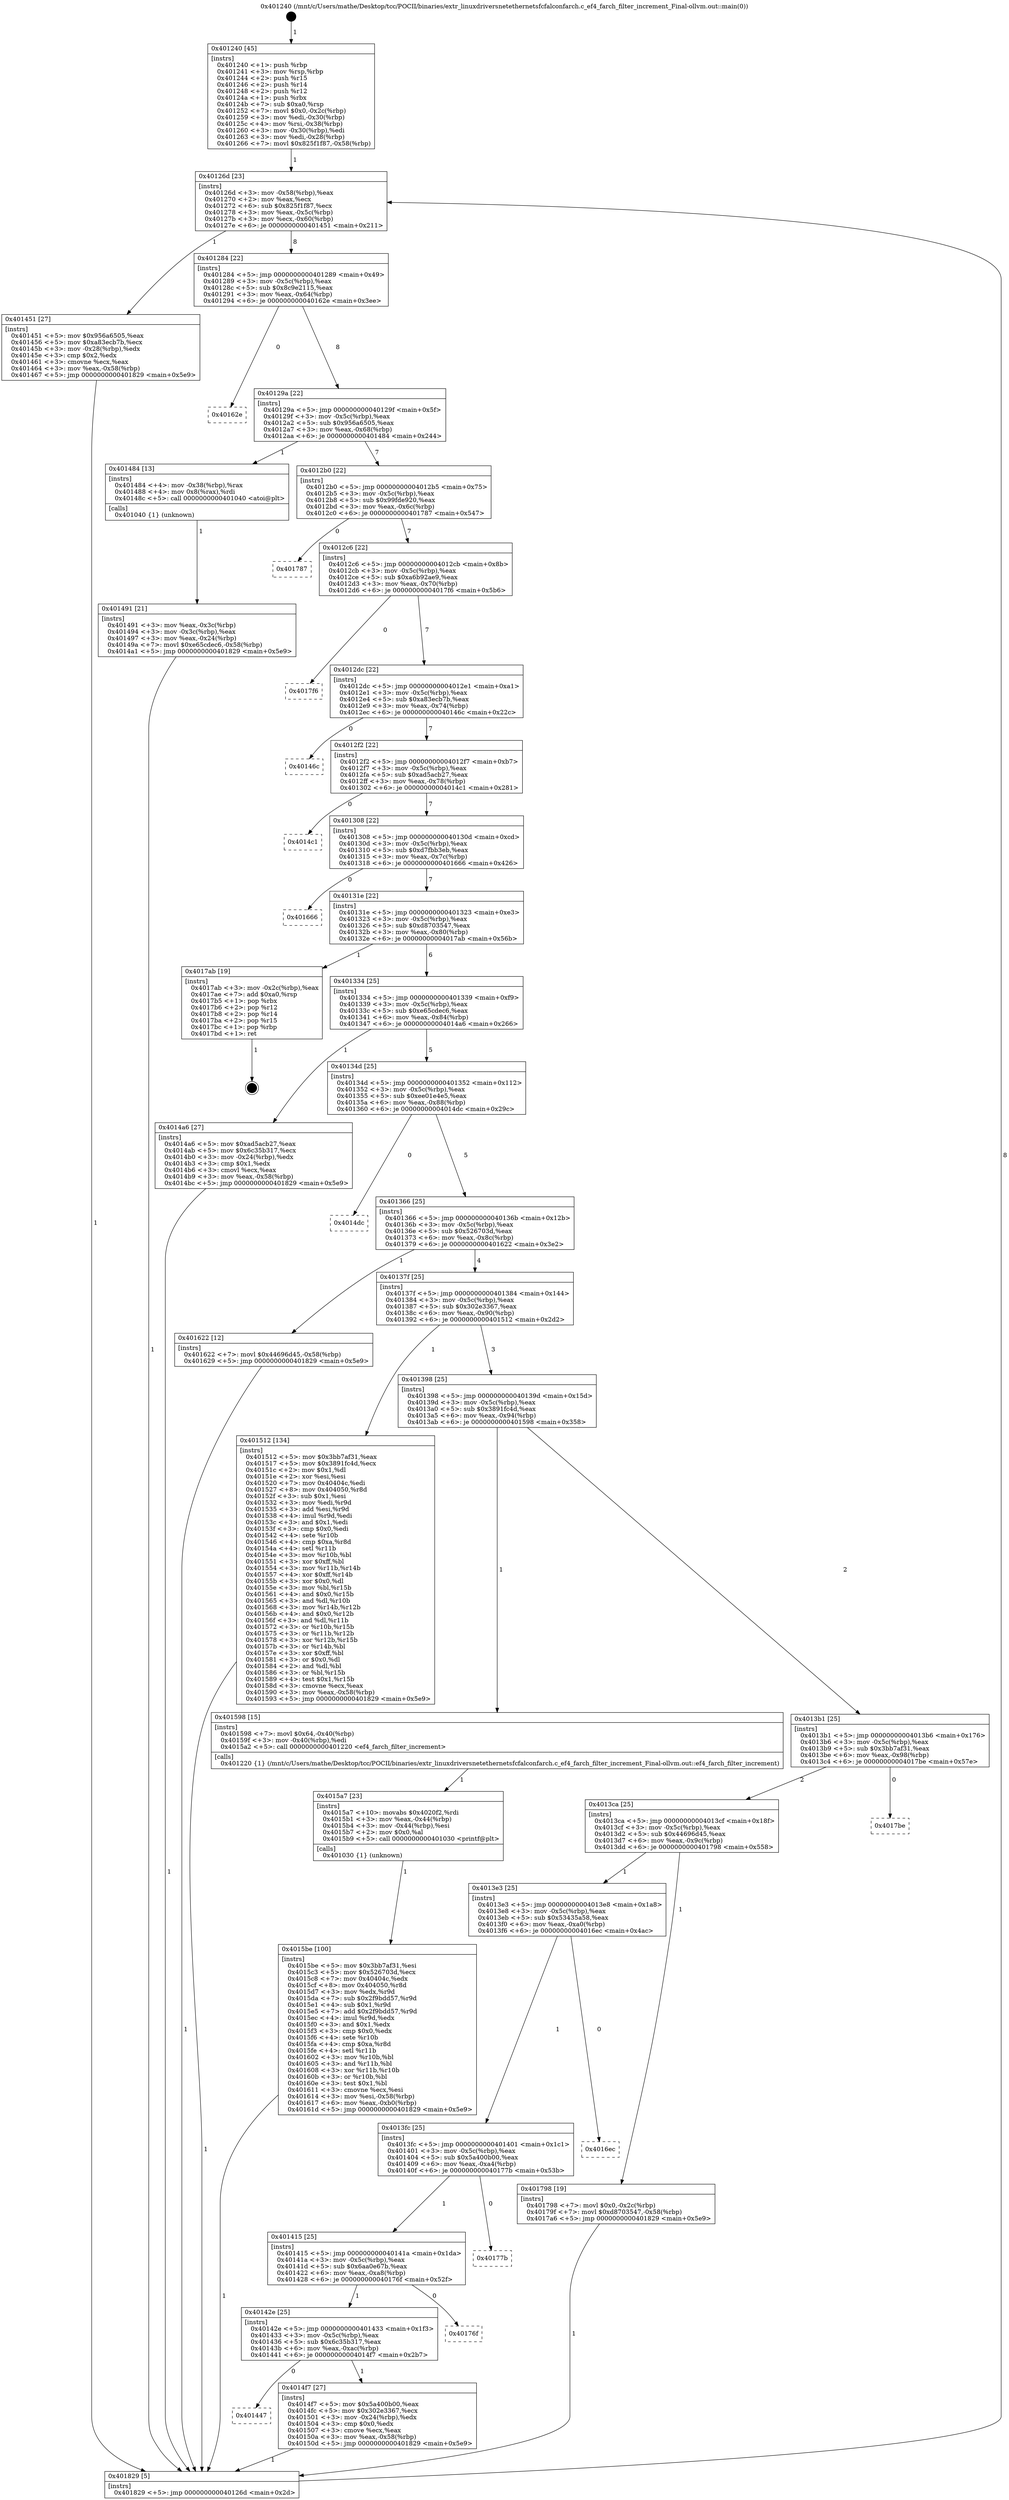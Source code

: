 digraph "0x401240" {
  label = "0x401240 (/mnt/c/Users/mathe/Desktop/tcc/POCII/binaries/extr_linuxdriversnetethernetsfcfalconfarch.c_ef4_farch_filter_increment_Final-ollvm.out::main(0))"
  labelloc = "t"
  node[shape=record]

  Entry [label="",width=0.3,height=0.3,shape=circle,fillcolor=black,style=filled]
  "0x40126d" [label="{
     0x40126d [23]\l
     | [instrs]\l
     &nbsp;&nbsp;0x40126d \<+3\>: mov -0x58(%rbp),%eax\l
     &nbsp;&nbsp;0x401270 \<+2\>: mov %eax,%ecx\l
     &nbsp;&nbsp;0x401272 \<+6\>: sub $0x825f1f87,%ecx\l
     &nbsp;&nbsp;0x401278 \<+3\>: mov %eax,-0x5c(%rbp)\l
     &nbsp;&nbsp;0x40127b \<+3\>: mov %ecx,-0x60(%rbp)\l
     &nbsp;&nbsp;0x40127e \<+6\>: je 0000000000401451 \<main+0x211\>\l
  }"]
  "0x401451" [label="{
     0x401451 [27]\l
     | [instrs]\l
     &nbsp;&nbsp;0x401451 \<+5\>: mov $0x956a6505,%eax\l
     &nbsp;&nbsp;0x401456 \<+5\>: mov $0xa83ecb7b,%ecx\l
     &nbsp;&nbsp;0x40145b \<+3\>: mov -0x28(%rbp),%edx\l
     &nbsp;&nbsp;0x40145e \<+3\>: cmp $0x2,%edx\l
     &nbsp;&nbsp;0x401461 \<+3\>: cmovne %ecx,%eax\l
     &nbsp;&nbsp;0x401464 \<+3\>: mov %eax,-0x58(%rbp)\l
     &nbsp;&nbsp;0x401467 \<+5\>: jmp 0000000000401829 \<main+0x5e9\>\l
  }"]
  "0x401284" [label="{
     0x401284 [22]\l
     | [instrs]\l
     &nbsp;&nbsp;0x401284 \<+5\>: jmp 0000000000401289 \<main+0x49\>\l
     &nbsp;&nbsp;0x401289 \<+3\>: mov -0x5c(%rbp),%eax\l
     &nbsp;&nbsp;0x40128c \<+5\>: sub $0x8c9e2115,%eax\l
     &nbsp;&nbsp;0x401291 \<+3\>: mov %eax,-0x64(%rbp)\l
     &nbsp;&nbsp;0x401294 \<+6\>: je 000000000040162e \<main+0x3ee\>\l
  }"]
  "0x401829" [label="{
     0x401829 [5]\l
     | [instrs]\l
     &nbsp;&nbsp;0x401829 \<+5\>: jmp 000000000040126d \<main+0x2d\>\l
  }"]
  "0x401240" [label="{
     0x401240 [45]\l
     | [instrs]\l
     &nbsp;&nbsp;0x401240 \<+1\>: push %rbp\l
     &nbsp;&nbsp;0x401241 \<+3\>: mov %rsp,%rbp\l
     &nbsp;&nbsp;0x401244 \<+2\>: push %r15\l
     &nbsp;&nbsp;0x401246 \<+2\>: push %r14\l
     &nbsp;&nbsp;0x401248 \<+2\>: push %r12\l
     &nbsp;&nbsp;0x40124a \<+1\>: push %rbx\l
     &nbsp;&nbsp;0x40124b \<+7\>: sub $0xa0,%rsp\l
     &nbsp;&nbsp;0x401252 \<+7\>: movl $0x0,-0x2c(%rbp)\l
     &nbsp;&nbsp;0x401259 \<+3\>: mov %edi,-0x30(%rbp)\l
     &nbsp;&nbsp;0x40125c \<+4\>: mov %rsi,-0x38(%rbp)\l
     &nbsp;&nbsp;0x401260 \<+3\>: mov -0x30(%rbp),%edi\l
     &nbsp;&nbsp;0x401263 \<+3\>: mov %edi,-0x28(%rbp)\l
     &nbsp;&nbsp;0x401266 \<+7\>: movl $0x825f1f87,-0x58(%rbp)\l
  }"]
  Exit [label="",width=0.3,height=0.3,shape=circle,fillcolor=black,style=filled,peripheries=2]
  "0x40162e" [label="{
     0x40162e\l
  }", style=dashed]
  "0x40129a" [label="{
     0x40129a [22]\l
     | [instrs]\l
     &nbsp;&nbsp;0x40129a \<+5\>: jmp 000000000040129f \<main+0x5f\>\l
     &nbsp;&nbsp;0x40129f \<+3\>: mov -0x5c(%rbp),%eax\l
     &nbsp;&nbsp;0x4012a2 \<+5\>: sub $0x956a6505,%eax\l
     &nbsp;&nbsp;0x4012a7 \<+3\>: mov %eax,-0x68(%rbp)\l
     &nbsp;&nbsp;0x4012aa \<+6\>: je 0000000000401484 \<main+0x244\>\l
  }"]
  "0x4015be" [label="{
     0x4015be [100]\l
     | [instrs]\l
     &nbsp;&nbsp;0x4015be \<+5\>: mov $0x3bb7af31,%esi\l
     &nbsp;&nbsp;0x4015c3 \<+5\>: mov $0x526703d,%ecx\l
     &nbsp;&nbsp;0x4015c8 \<+7\>: mov 0x40404c,%edx\l
     &nbsp;&nbsp;0x4015cf \<+8\>: mov 0x404050,%r8d\l
     &nbsp;&nbsp;0x4015d7 \<+3\>: mov %edx,%r9d\l
     &nbsp;&nbsp;0x4015da \<+7\>: sub $0x2f9bdd57,%r9d\l
     &nbsp;&nbsp;0x4015e1 \<+4\>: sub $0x1,%r9d\l
     &nbsp;&nbsp;0x4015e5 \<+7\>: add $0x2f9bdd57,%r9d\l
     &nbsp;&nbsp;0x4015ec \<+4\>: imul %r9d,%edx\l
     &nbsp;&nbsp;0x4015f0 \<+3\>: and $0x1,%edx\l
     &nbsp;&nbsp;0x4015f3 \<+3\>: cmp $0x0,%edx\l
     &nbsp;&nbsp;0x4015f6 \<+4\>: sete %r10b\l
     &nbsp;&nbsp;0x4015fa \<+4\>: cmp $0xa,%r8d\l
     &nbsp;&nbsp;0x4015fe \<+4\>: setl %r11b\l
     &nbsp;&nbsp;0x401602 \<+3\>: mov %r10b,%bl\l
     &nbsp;&nbsp;0x401605 \<+3\>: and %r11b,%bl\l
     &nbsp;&nbsp;0x401608 \<+3\>: xor %r11b,%r10b\l
     &nbsp;&nbsp;0x40160b \<+3\>: or %r10b,%bl\l
     &nbsp;&nbsp;0x40160e \<+3\>: test $0x1,%bl\l
     &nbsp;&nbsp;0x401611 \<+3\>: cmovne %ecx,%esi\l
     &nbsp;&nbsp;0x401614 \<+3\>: mov %esi,-0x58(%rbp)\l
     &nbsp;&nbsp;0x401617 \<+6\>: mov %eax,-0xb0(%rbp)\l
     &nbsp;&nbsp;0x40161d \<+5\>: jmp 0000000000401829 \<main+0x5e9\>\l
  }"]
  "0x401484" [label="{
     0x401484 [13]\l
     | [instrs]\l
     &nbsp;&nbsp;0x401484 \<+4\>: mov -0x38(%rbp),%rax\l
     &nbsp;&nbsp;0x401488 \<+4\>: mov 0x8(%rax),%rdi\l
     &nbsp;&nbsp;0x40148c \<+5\>: call 0000000000401040 \<atoi@plt\>\l
     | [calls]\l
     &nbsp;&nbsp;0x401040 \{1\} (unknown)\l
  }"]
  "0x4012b0" [label="{
     0x4012b0 [22]\l
     | [instrs]\l
     &nbsp;&nbsp;0x4012b0 \<+5\>: jmp 00000000004012b5 \<main+0x75\>\l
     &nbsp;&nbsp;0x4012b5 \<+3\>: mov -0x5c(%rbp),%eax\l
     &nbsp;&nbsp;0x4012b8 \<+5\>: sub $0x99fde920,%eax\l
     &nbsp;&nbsp;0x4012bd \<+3\>: mov %eax,-0x6c(%rbp)\l
     &nbsp;&nbsp;0x4012c0 \<+6\>: je 0000000000401787 \<main+0x547\>\l
  }"]
  "0x401491" [label="{
     0x401491 [21]\l
     | [instrs]\l
     &nbsp;&nbsp;0x401491 \<+3\>: mov %eax,-0x3c(%rbp)\l
     &nbsp;&nbsp;0x401494 \<+3\>: mov -0x3c(%rbp),%eax\l
     &nbsp;&nbsp;0x401497 \<+3\>: mov %eax,-0x24(%rbp)\l
     &nbsp;&nbsp;0x40149a \<+7\>: movl $0xe65cdec6,-0x58(%rbp)\l
     &nbsp;&nbsp;0x4014a1 \<+5\>: jmp 0000000000401829 \<main+0x5e9\>\l
  }"]
  "0x4015a7" [label="{
     0x4015a7 [23]\l
     | [instrs]\l
     &nbsp;&nbsp;0x4015a7 \<+10\>: movabs $0x4020f2,%rdi\l
     &nbsp;&nbsp;0x4015b1 \<+3\>: mov %eax,-0x44(%rbp)\l
     &nbsp;&nbsp;0x4015b4 \<+3\>: mov -0x44(%rbp),%esi\l
     &nbsp;&nbsp;0x4015b7 \<+2\>: mov $0x0,%al\l
     &nbsp;&nbsp;0x4015b9 \<+5\>: call 0000000000401030 \<printf@plt\>\l
     | [calls]\l
     &nbsp;&nbsp;0x401030 \{1\} (unknown)\l
  }"]
  "0x401787" [label="{
     0x401787\l
  }", style=dashed]
  "0x4012c6" [label="{
     0x4012c6 [22]\l
     | [instrs]\l
     &nbsp;&nbsp;0x4012c6 \<+5\>: jmp 00000000004012cb \<main+0x8b\>\l
     &nbsp;&nbsp;0x4012cb \<+3\>: mov -0x5c(%rbp),%eax\l
     &nbsp;&nbsp;0x4012ce \<+5\>: sub $0xa6b92ae9,%eax\l
     &nbsp;&nbsp;0x4012d3 \<+3\>: mov %eax,-0x70(%rbp)\l
     &nbsp;&nbsp;0x4012d6 \<+6\>: je 00000000004017f6 \<main+0x5b6\>\l
  }"]
  "0x401447" [label="{
     0x401447\l
  }", style=dashed]
  "0x4017f6" [label="{
     0x4017f6\l
  }", style=dashed]
  "0x4012dc" [label="{
     0x4012dc [22]\l
     | [instrs]\l
     &nbsp;&nbsp;0x4012dc \<+5\>: jmp 00000000004012e1 \<main+0xa1\>\l
     &nbsp;&nbsp;0x4012e1 \<+3\>: mov -0x5c(%rbp),%eax\l
     &nbsp;&nbsp;0x4012e4 \<+5\>: sub $0xa83ecb7b,%eax\l
     &nbsp;&nbsp;0x4012e9 \<+3\>: mov %eax,-0x74(%rbp)\l
     &nbsp;&nbsp;0x4012ec \<+6\>: je 000000000040146c \<main+0x22c\>\l
  }"]
  "0x4014f7" [label="{
     0x4014f7 [27]\l
     | [instrs]\l
     &nbsp;&nbsp;0x4014f7 \<+5\>: mov $0x5a400b00,%eax\l
     &nbsp;&nbsp;0x4014fc \<+5\>: mov $0x302e3367,%ecx\l
     &nbsp;&nbsp;0x401501 \<+3\>: mov -0x24(%rbp),%edx\l
     &nbsp;&nbsp;0x401504 \<+3\>: cmp $0x0,%edx\l
     &nbsp;&nbsp;0x401507 \<+3\>: cmove %ecx,%eax\l
     &nbsp;&nbsp;0x40150a \<+3\>: mov %eax,-0x58(%rbp)\l
     &nbsp;&nbsp;0x40150d \<+5\>: jmp 0000000000401829 \<main+0x5e9\>\l
  }"]
  "0x40146c" [label="{
     0x40146c\l
  }", style=dashed]
  "0x4012f2" [label="{
     0x4012f2 [22]\l
     | [instrs]\l
     &nbsp;&nbsp;0x4012f2 \<+5\>: jmp 00000000004012f7 \<main+0xb7\>\l
     &nbsp;&nbsp;0x4012f7 \<+3\>: mov -0x5c(%rbp),%eax\l
     &nbsp;&nbsp;0x4012fa \<+5\>: sub $0xad5acb27,%eax\l
     &nbsp;&nbsp;0x4012ff \<+3\>: mov %eax,-0x78(%rbp)\l
     &nbsp;&nbsp;0x401302 \<+6\>: je 00000000004014c1 \<main+0x281\>\l
  }"]
  "0x40142e" [label="{
     0x40142e [25]\l
     | [instrs]\l
     &nbsp;&nbsp;0x40142e \<+5\>: jmp 0000000000401433 \<main+0x1f3\>\l
     &nbsp;&nbsp;0x401433 \<+3\>: mov -0x5c(%rbp),%eax\l
     &nbsp;&nbsp;0x401436 \<+5\>: sub $0x6c35b317,%eax\l
     &nbsp;&nbsp;0x40143b \<+6\>: mov %eax,-0xac(%rbp)\l
     &nbsp;&nbsp;0x401441 \<+6\>: je 00000000004014f7 \<main+0x2b7\>\l
  }"]
  "0x4014c1" [label="{
     0x4014c1\l
  }", style=dashed]
  "0x401308" [label="{
     0x401308 [22]\l
     | [instrs]\l
     &nbsp;&nbsp;0x401308 \<+5\>: jmp 000000000040130d \<main+0xcd\>\l
     &nbsp;&nbsp;0x40130d \<+3\>: mov -0x5c(%rbp),%eax\l
     &nbsp;&nbsp;0x401310 \<+5\>: sub $0xd7fbb3eb,%eax\l
     &nbsp;&nbsp;0x401315 \<+3\>: mov %eax,-0x7c(%rbp)\l
     &nbsp;&nbsp;0x401318 \<+6\>: je 0000000000401666 \<main+0x426\>\l
  }"]
  "0x40176f" [label="{
     0x40176f\l
  }", style=dashed]
  "0x401666" [label="{
     0x401666\l
  }", style=dashed]
  "0x40131e" [label="{
     0x40131e [22]\l
     | [instrs]\l
     &nbsp;&nbsp;0x40131e \<+5\>: jmp 0000000000401323 \<main+0xe3\>\l
     &nbsp;&nbsp;0x401323 \<+3\>: mov -0x5c(%rbp),%eax\l
     &nbsp;&nbsp;0x401326 \<+5\>: sub $0xd8703547,%eax\l
     &nbsp;&nbsp;0x40132b \<+3\>: mov %eax,-0x80(%rbp)\l
     &nbsp;&nbsp;0x40132e \<+6\>: je 00000000004017ab \<main+0x56b\>\l
  }"]
  "0x401415" [label="{
     0x401415 [25]\l
     | [instrs]\l
     &nbsp;&nbsp;0x401415 \<+5\>: jmp 000000000040141a \<main+0x1da\>\l
     &nbsp;&nbsp;0x40141a \<+3\>: mov -0x5c(%rbp),%eax\l
     &nbsp;&nbsp;0x40141d \<+5\>: sub $0x6aa0e67b,%eax\l
     &nbsp;&nbsp;0x401422 \<+6\>: mov %eax,-0xa8(%rbp)\l
     &nbsp;&nbsp;0x401428 \<+6\>: je 000000000040176f \<main+0x52f\>\l
  }"]
  "0x4017ab" [label="{
     0x4017ab [19]\l
     | [instrs]\l
     &nbsp;&nbsp;0x4017ab \<+3\>: mov -0x2c(%rbp),%eax\l
     &nbsp;&nbsp;0x4017ae \<+7\>: add $0xa0,%rsp\l
     &nbsp;&nbsp;0x4017b5 \<+1\>: pop %rbx\l
     &nbsp;&nbsp;0x4017b6 \<+2\>: pop %r12\l
     &nbsp;&nbsp;0x4017b8 \<+2\>: pop %r14\l
     &nbsp;&nbsp;0x4017ba \<+2\>: pop %r15\l
     &nbsp;&nbsp;0x4017bc \<+1\>: pop %rbp\l
     &nbsp;&nbsp;0x4017bd \<+1\>: ret\l
  }"]
  "0x401334" [label="{
     0x401334 [25]\l
     | [instrs]\l
     &nbsp;&nbsp;0x401334 \<+5\>: jmp 0000000000401339 \<main+0xf9\>\l
     &nbsp;&nbsp;0x401339 \<+3\>: mov -0x5c(%rbp),%eax\l
     &nbsp;&nbsp;0x40133c \<+5\>: sub $0xe65cdec6,%eax\l
     &nbsp;&nbsp;0x401341 \<+6\>: mov %eax,-0x84(%rbp)\l
     &nbsp;&nbsp;0x401347 \<+6\>: je 00000000004014a6 \<main+0x266\>\l
  }"]
  "0x40177b" [label="{
     0x40177b\l
  }", style=dashed]
  "0x4014a6" [label="{
     0x4014a6 [27]\l
     | [instrs]\l
     &nbsp;&nbsp;0x4014a6 \<+5\>: mov $0xad5acb27,%eax\l
     &nbsp;&nbsp;0x4014ab \<+5\>: mov $0x6c35b317,%ecx\l
     &nbsp;&nbsp;0x4014b0 \<+3\>: mov -0x24(%rbp),%edx\l
     &nbsp;&nbsp;0x4014b3 \<+3\>: cmp $0x1,%edx\l
     &nbsp;&nbsp;0x4014b6 \<+3\>: cmovl %ecx,%eax\l
     &nbsp;&nbsp;0x4014b9 \<+3\>: mov %eax,-0x58(%rbp)\l
     &nbsp;&nbsp;0x4014bc \<+5\>: jmp 0000000000401829 \<main+0x5e9\>\l
  }"]
  "0x40134d" [label="{
     0x40134d [25]\l
     | [instrs]\l
     &nbsp;&nbsp;0x40134d \<+5\>: jmp 0000000000401352 \<main+0x112\>\l
     &nbsp;&nbsp;0x401352 \<+3\>: mov -0x5c(%rbp),%eax\l
     &nbsp;&nbsp;0x401355 \<+5\>: sub $0xee01e4e5,%eax\l
     &nbsp;&nbsp;0x40135a \<+6\>: mov %eax,-0x88(%rbp)\l
     &nbsp;&nbsp;0x401360 \<+6\>: je 00000000004014dc \<main+0x29c\>\l
  }"]
  "0x4013fc" [label="{
     0x4013fc [25]\l
     | [instrs]\l
     &nbsp;&nbsp;0x4013fc \<+5\>: jmp 0000000000401401 \<main+0x1c1\>\l
     &nbsp;&nbsp;0x401401 \<+3\>: mov -0x5c(%rbp),%eax\l
     &nbsp;&nbsp;0x401404 \<+5\>: sub $0x5a400b00,%eax\l
     &nbsp;&nbsp;0x401409 \<+6\>: mov %eax,-0xa4(%rbp)\l
     &nbsp;&nbsp;0x40140f \<+6\>: je 000000000040177b \<main+0x53b\>\l
  }"]
  "0x4014dc" [label="{
     0x4014dc\l
  }", style=dashed]
  "0x401366" [label="{
     0x401366 [25]\l
     | [instrs]\l
     &nbsp;&nbsp;0x401366 \<+5\>: jmp 000000000040136b \<main+0x12b\>\l
     &nbsp;&nbsp;0x40136b \<+3\>: mov -0x5c(%rbp),%eax\l
     &nbsp;&nbsp;0x40136e \<+5\>: sub $0x526703d,%eax\l
     &nbsp;&nbsp;0x401373 \<+6\>: mov %eax,-0x8c(%rbp)\l
     &nbsp;&nbsp;0x401379 \<+6\>: je 0000000000401622 \<main+0x3e2\>\l
  }"]
  "0x4016ec" [label="{
     0x4016ec\l
  }", style=dashed]
  "0x401622" [label="{
     0x401622 [12]\l
     | [instrs]\l
     &nbsp;&nbsp;0x401622 \<+7\>: movl $0x44696d45,-0x58(%rbp)\l
     &nbsp;&nbsp;0x401629 \<+5\>: jmp 0000000000401829 \<main+0x5e9\>\l
  }"]
  "0x40137f" [label="{
     0x40137f [25]\l
     | [instrs]\l
     &nbsp;&nbsp;0x40137f \<+5\>: jmp 0000000000401384 \<main+0x144\>\l
     &nbsp;&nbsp;0x401384 \<+3\>: mov -0x5c(%rbp),%eax\l
     &nbsp;&nbsp;0x401387 \<+5\>: sub $0x302e3367,%eax\l
     &nbsp;&nbsp;0x40138c \<+6\>: mov %eax,-0x90(%rbp)\l
     &nbsp;&nbsp;0x401392 \<+6\>: je 0000000000401512 \<main+0x2d2\>\l
  }"]
  "0x4013e3" [label="{
     0x4013e3 [25]\l
     | [instrs]\l
     &nbsp;&nbsp;0x4013e3 \<+5\>: jmp 00000000004013e8 \<main+0x1a8\>\l
     &nbsp;&nbsp;0x4013e8 \<+3\>: mov -0x5c(%rbp),%eax\l
     &nbsp;&nbsp;0x4013eb \<+5\>: sub $0x53435a58,%eax\l
     &nbsp;&nbsp;0x4013f0 \<+6\>: mov %eax,-0xa0(%rbp)\l
     &nbsp;&nbsp;0x4013f6 \<+6\>: je 00000000004016ec \<main+0x4ac\>\l
  }"]
  "0x401512" [label="{
     0x401512 [134]\l
     | [instrs]\l
     &nbsp;&nbsp;0x401512 \<+5\>: mov $0x3bb7af31,%eax\l
     &nbsp;&nbsp;0x401517 \<+5\>: mov $0x3891fc4d,%ecx\l
     &nbsp;&nbsp;0x40151c \<+2\>: mov $0x1,%dl\l
     &nbsp;&nbsp;0x40151e \<+2\>: xor %esi,%esi\l
     &nbsp;&nbsp;0x401520 \<+7\>: mov 0x40404c,%edi\l
     &nbsp;&nbsp;0x401527 \<+8\>: mov 0x404050,%r8d\l
     &nbsp;&nbsp;0x40152f \<+3\>: sub $0x1,%esi\l
     &nbsp;&nbsp;0x401532 \<+3\>: mov %edi,%r9d\l
     &nbsp;&nbsp;0x401535 \<+3\>: add %esi,%r9d\l
     &nbsp;&nbsp;0x401538 \<+4\>: imul %r9d,%edi\l
     &nbsp;&nbsp;0x40153c \<+3\>: and $0x1,%edi\l
     &nbsp;&nbsp;0x40153f \<+3\>: cmp $0x0,%edi\l
     &nbsp;&nbsp;0x401542 \<+4\>: sete %r10b\l
     &nbsp;&nbsp;0x401546 \<+4\>: cmp $0xa,%r8d\l
     &nbsp;&nbsp;0x40154a \<+4\>: setl %r11b\l
     &nbsp;&nbsp;0x40154e \<+3\>: mov %r10b,%bl\l
     &nbsp;&nbsp;0x401551 \<+3\>: xor $0xff,%bl\l
     &nbsp;&nbsp;0x401554 \<+3\>: mov %r11b,%r14b\l
     &nbsp;&nbsp;0x401557 \<+4\>: xor $0xff,%r14b\l
     &nbsp;&nbsp;0x40155b \<+3\>: xor $0x0,%dl\l
     &nbsp;&nbsp;0x40155e \<+3\>: mov %bl,%r15b\l
     &nbsp;&nbsp;0x401561 \<+4\>: and $0x0,%r15b\l
     &nbsp;&nbsp;0x401565 \<+3\>: and %dl,%r10b\l
     &nbsp;&nbsp;0x401568 \<+3\>: mov %r14b,%r12b\l
     &nbsp;&nbsp;0x40156b \<+4\>: and $0x0,%r12b\l
     &nbsp;&nbsp;0x40156f \<+3\>: and %dl,%r11b\l
     &nbsp;&nbsp;0x401572 \<+3\>: or %r10b,%r15b\l
     &nbsp;&nbsp;0x401575 \<+3\>: or %r11b,%r12b\l
     &nbsp;&nbsp;0x401578 \<+3\>: xor %r12b,%r15b\l
     &nbsp;&nbsp;0x40157b \<+3\>: or %r14b,%bl\l
     &nbsp;&nbsp;0x40157e \<+3\>: xor $0xff,%bl\l
     &nbsp;&nbsp;0x401581 \<+3\>: or $0x0,%dl\l
     &nbsp;&nbsp;0x401584 \<+2\>: and %dl,%bl\l
     &nbsp;&nbsp;0x401586 \<+3\>: or %bl,%r15b\l
     &nbsp;&nbsp;0x401589 \<+4\>: test $0x1,%r15b\l
     &nbsp;&nbsp;0x40158d \<+3\>: cmovne %ecx,%eax\l
     &nbsp;&nbsp;0x401590 \<+3\>: mov %eax,-0x58(%rbp)\l
     &nbsp;&nbsp;0x401593 \<+5\>: jmp 0000000000401829 \<main+0x5e9\>\l
  }"]
  "0x401398" [label="{
     0x401398 [25]\l
     | [instrs]\l
     &nbsp;&nbsp;0x401398 \<+5\>: jmp 000000000040139d \<main+0x15d\>\l
     &nbsp;&nbsp;0x40139d \<+3\>: mov -0x5c(%rbp),%eax\l
     &nbsp;&nbsp;0x4013a0 \<+5\>: sub $0x3891fc4d,%eax\l
     &nbsp;&nbsp;0x4013a5 \<+6\>: mov %eax,-0x94(%rbp)\l
     &nbsp;&nbsp;0x4013ab \<+6\>: je 0000000000401598 \<main+0x358\>\l
  }"]
  "0x401798" [label="{
     0x401798 [19]\l
     | [instrs]\l
     &nbsp;&nbsp;0x401798 \<+7\>: movl $0x0,-0x2c(%rbp)\l
     &nbsp;&nbsp;0x40179f \<+7\>: movl $0xd8703547,-0x58(%rbp)\l
     &nbsp;&nbsp;0x4017a6 \<+5\>: jmp 0000000000401829 \<main+0x5e9\>\l
  }"]
  "0x401598" [label="{
     0x401598 [15]\l
     | [instrs]\l
     &nbsp;&nbsp;0x401598 \<+7\>: movl $0x64,-0x40(%rbp)\l
     &nbsp;&nbsp;0x40159f \<+3\>: mov -0x40(%rbp),%edi\l
     &nbsp;&nbsp;0x4015a2 \<+5\>: call 0000000000401220 \<ef4_farch_filter_increment\>\l
     | [calls]\l
     &nbsp;&nbsp;0x401220 \{1\} (/mnt/c/Users/mathe/Desktop/tcc/POCII/binaries/extr_linuxdriversnetethernetsfcfalconfarch.c_ef4_farch_filter_increment_Final-ollvm.out::ef4_farch_filter_increment)\l
  }"]
  "0x4013b1" [label="{
     0x4013b1 [25]\l
     | [instrs]\l
     &nbsp;&nbsp;0x4013b1 \<+5\>: jmp 00000000004013b6 \<main+0x176\>\l
     &nbsp;&nbsp;0x4013b6 \<+3\>: mov -0x5c(%rbp),%eax\l
     &nbsp;&nbsp;0x4013b9 \<+5\>: sub $0x3bb7af31,%eax\l
     &nbsp;&nbsp;0x4013be \<+6\>: mov %eax,-0x98(%rbp)\l
     &nbsp;&nbsp;0x4013c4 \<+6\>: je 00000000004017be \<main+0x57e\>\l
  }"]
  "0x4013ca" [label="{
     0x4013ca [25]\l
     | [instrs]\l
     &nbsp;&nbsp;0x4013ca \<+5\>: jmp 00000000004013cf \<main+0x18f\>\l
     &nbsp;&nbsp;0x4013cf \<+3\>: mov -0x5c(%rbp),%eax\l
     &nbsp;&nbsp;0x4013d2 \<+5\>: sub $0x44696d45,%eax\l
     &nbsp;&nbsp;0x4013d7 \<+6\>: mov %eax,-0x9c(%rbp)\l
     &nbsp;&nbsp;0x4013dd \<+6\>: je 0000000000401798 \<main+0x558\>\l
  }"]
  "0x4017be" [label="{
     0x4017be\l
  }", style=dashed]
  Entry -> "0x401240" [label=" 1"]
  "0x40126d" -> "0x401451" [label=" 1"]
  "0x40126d" -> "0x401284" [label=" 8"]
  "0x401451" -> "0x401829" [label=" 1"]
  "0x401240" -> "0x40126d" [label=" 1"]
  "0x401829" -> "0x40126d" [label=" 8"]
  "0x4017ab" -> Exit [label=" 1"]
  "0x401284" -> "0x40162e" [label=" 0"]
  "0x401284" -> "0x40129a" [label=" 8"]
  "0x401798" -> "0x401829" [label=" 1"]
  "0x40129a" -> "0x401484" [label=" 1"]
  "0x40129a" -> "0x4012b0" [label=" 7"]
  "0x401484" -> "0x401491" [label=" 1"]
  "0x401491" -> "0x401829" [label=" 1"]
  "0x401622" -> "0x401829" [label=" 1"]
  "0x4012b0" -> "0x401787" [label=" 0"]
  "0x4012b0" -> "0x4012c6" [label=" 7"]
  "0x4015be" -> "0x401829" [label=" 1"]
  "0x4012c6" -> "0x4017f6" [label=" 0"]
  "0x4012c6" -> "0x4012dc" [label=" 7"]
  "0x4015a7" -> "0x4015be" [label=" 1"]
  "0x4012dc" -> "0x40146c" [label=" 0"]
  "0x4012dc" -> "0x4012f2" [label=" 7"]
  "0x401598" -> "0x4015a7" [label=" 1"]
  "0x4012f2" -> "0x4014c1" [label=" 0"]
  "0x4012f2" -> "0x401308" [label=" 7"]
  "0x4014f7" -> "0x401829" [label=" 1"]
  "0x401308" -> "0x401666" [label=" 0"]
  "0x401308" -> "0x40131e" [label=" 7"]
  "0x40142e" -> "0x401447" [label=" 0"]
  "0x40131e" -> "0x4017ab" [label=" 1"]
  "0x40131e" -> "0x401334" [label=" 6"]
  "0x401512" -> "0x401829" [label=" 1"]
  "0x401334" -> "0x4014a6" [label=" 1"]
  "0x401334" -> "0x40134d" [label=" 5"]
  "0x4014a6" -> "0x401829" [label=" 1"]
  "0x401415" -> "0x40142e" [label=" 1"]
  "0x40134d" -> "0x4014dc" [label=" 0"]
  "0x40134d" -> "0x401366" [label=" 5"]
  "0x40142e" -> "0x4014f7" [label=" 1"]
  "0x401366" -> "0x401622" [label=" 1"]
  "0x401366" -> "0x40137f" [label=" 4"]
  "0x4013fc" -> "0x401415" [label=" 1"]
  "0x40137f" -> "0x401512" [label=" 1"]
  "0x40137f" -> "0x401398" [label=" 3"]
  "0x401415" -> "0x40176f" [label=" 0"]
  "0x401398" -> "0x401598" [label=" 1"]
  "0x401398" -> "0x4013b1" [label=" 2"]
  "0x4013e3" -> "0x4013fc" [label=" 1"]
  "0x4013b1" -> "0x4017be" [label=" 0"]
  "0x4013b1" -> "0x4013ca" [label=" 2"]
  "0x4013e3" -> "0x4016ec" [label=" 0"]
  "0x4013ca" -> "0x401798" [label=" 1"]
  "0x4013ca" -> "0x4013e3" [label=" 1"]
  "0x4013fc" -> "0x40177b" [label=" 0"]
}
